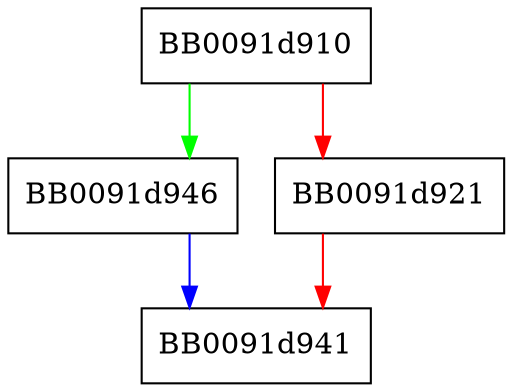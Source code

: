 digraph __res_ninit {
  node [shape="box"];
  graph [splines=ortho];
  BB0091d910 -> BB0091d946 [color="green"];
  BB0091d910 -> BB0091d921 [color="red"];
  BB0091d921 -> BB0091d941 [color="red"];
  BB0091d946 -> BB0091d941 [color="blue"];
}